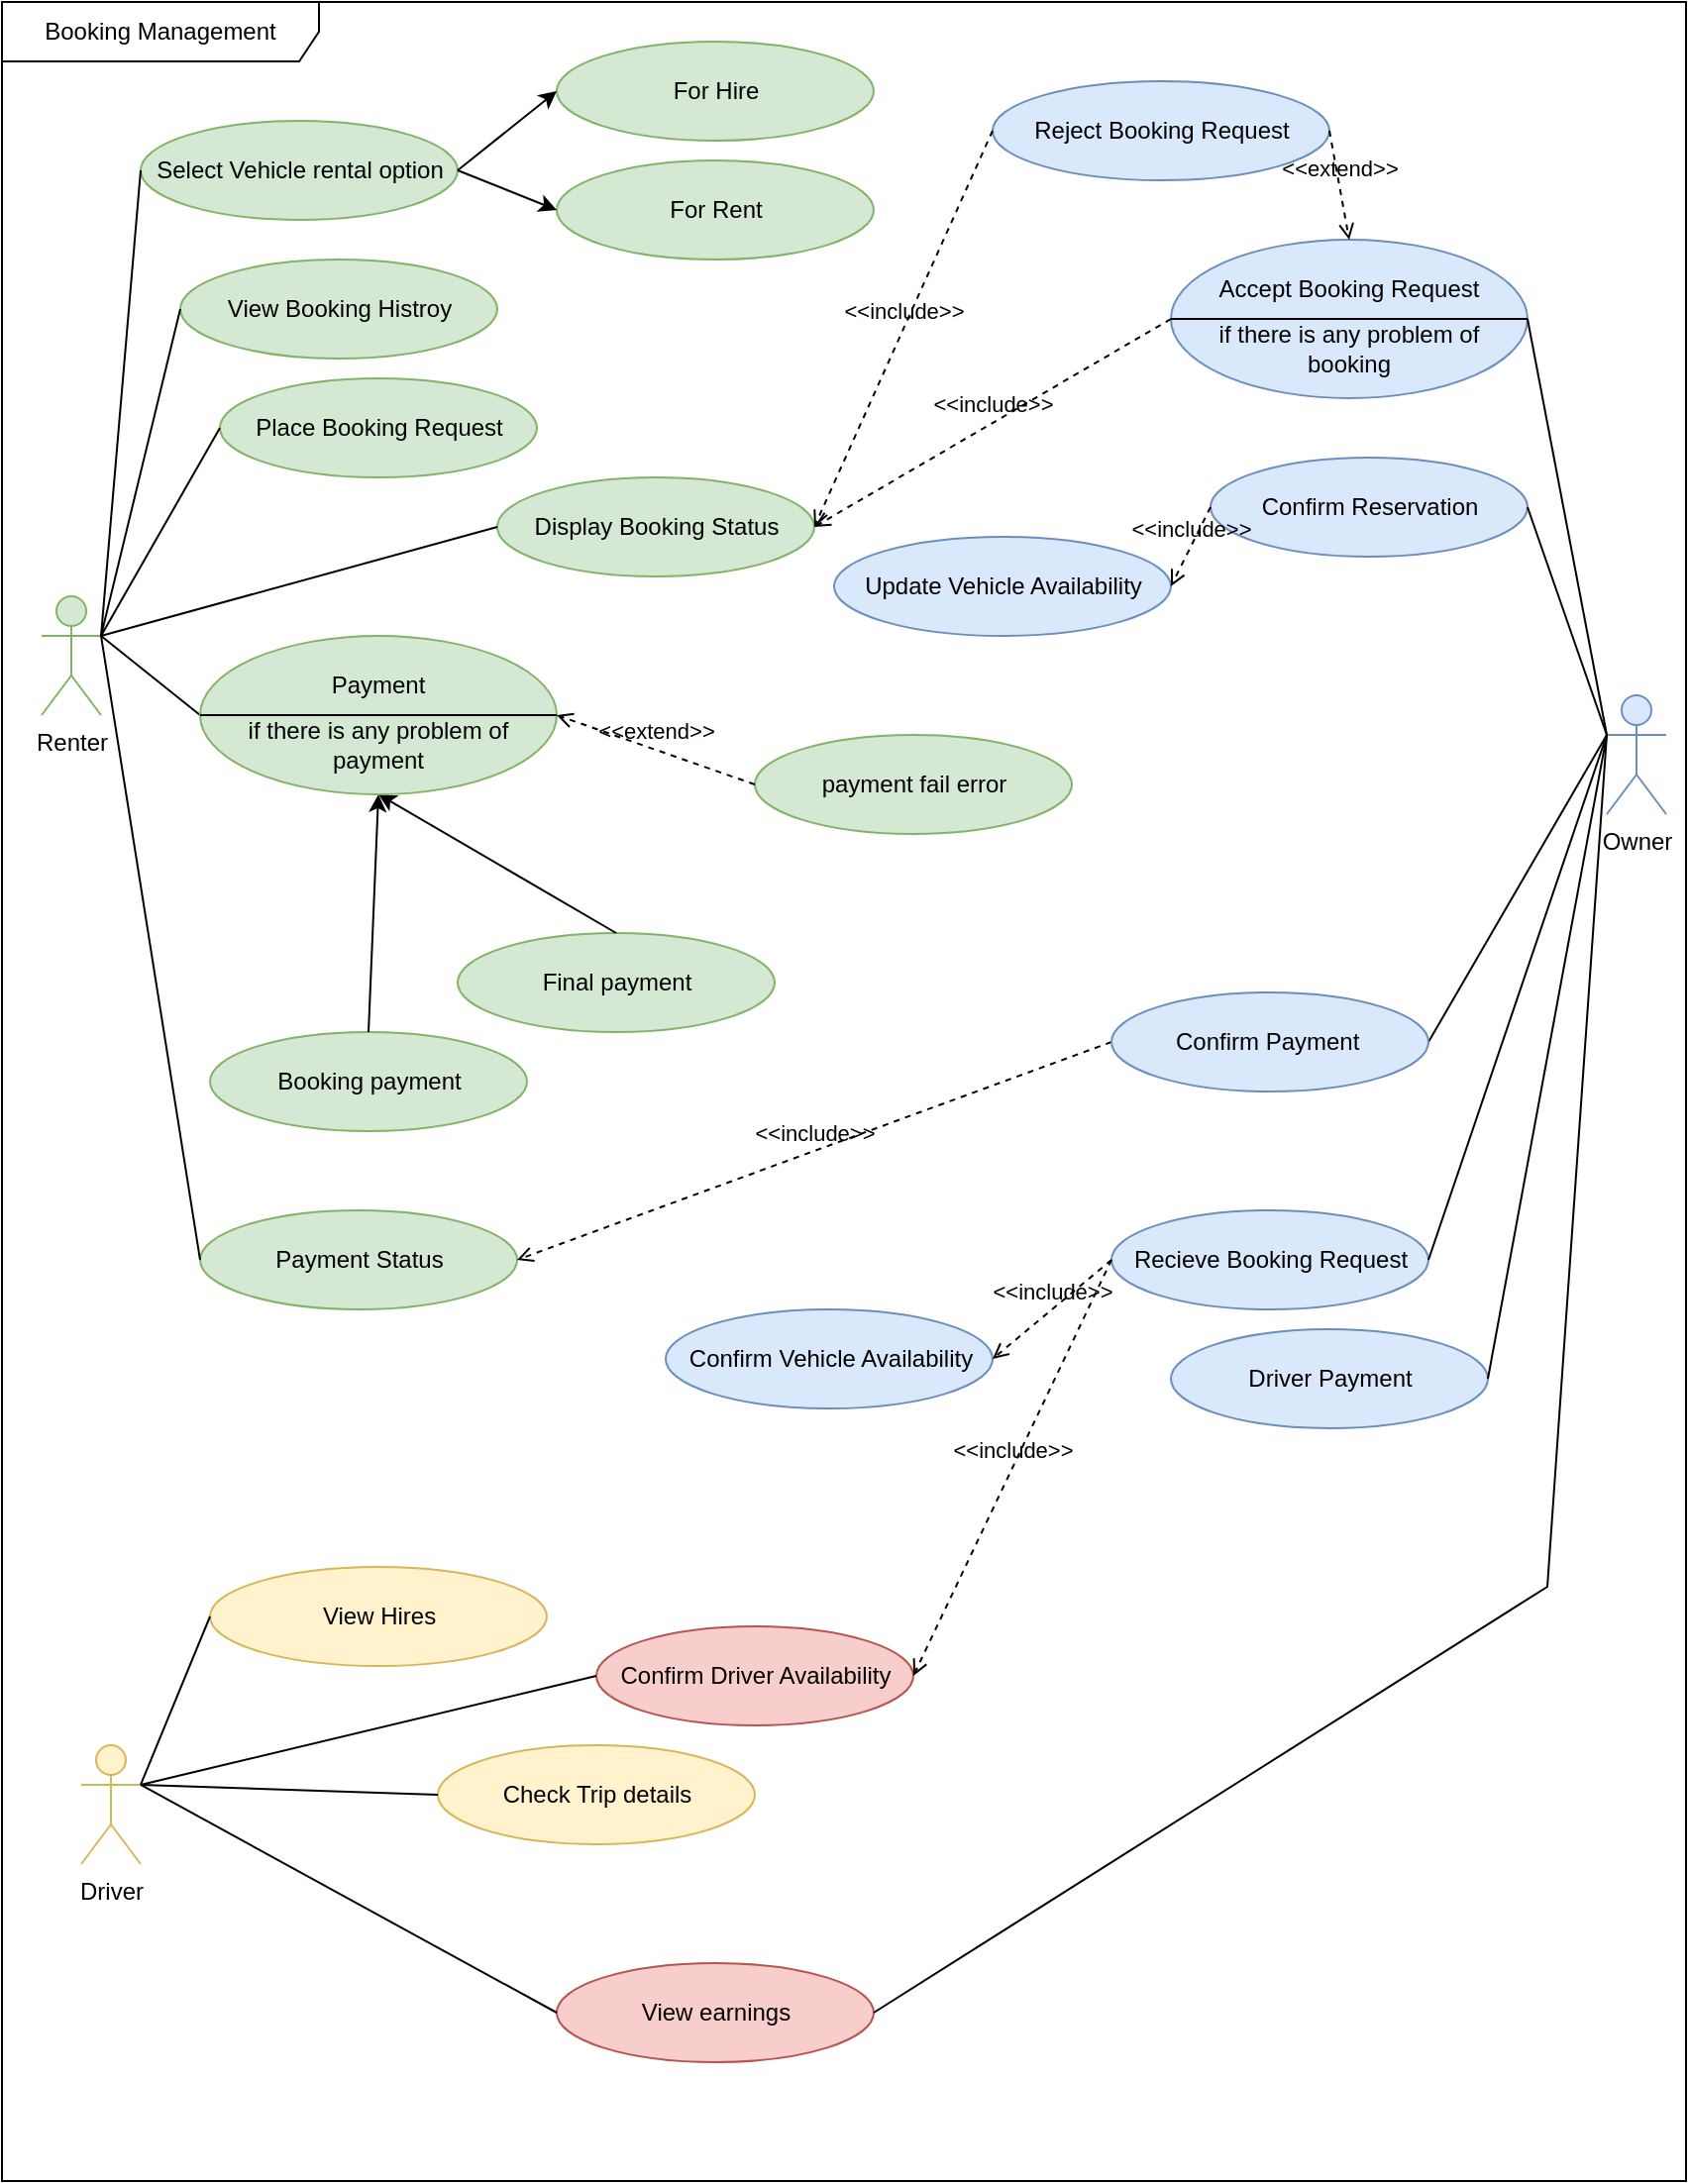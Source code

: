 <mxfile version="21.7.5" type="device">
  <diagram name="Page-1" id="izaGZLbTDicXnL1AUWoh">
    <mxGraphModel dx="3180" dy="866" grid="1" gridSize="10" guides="1" tooltips="1" connect="1" arrows="1" fold="1" page="1" pageScale="1" pageWidth="850" pageHeight="1100" math="0" shadow="0">
      <root>
        <mxCell id="0" />
        <mxCell id="1" parent="0" />
        <mxCell id="MxTg2UpBYjRjRhozJN8U-1" value="Renter" style="shape=umlActor;verticalLabelPosition=bottom;verticalAlign=top;html=1;outlineConnect=0;fillColor=#d5e8d4;strokeColor=#82b366;" parent="1" vertex="1">
          <mxGeometry x="-1680" y="300" width="30" height="60" as="geometry" />
        </mxCell>
        <mxCell id="MxTg2UpBYjRjRhozJN8U-2" value="Place Booking Request" style="shape=ellipse;container=1;horizontal=1;horizontalStack=0;resizeParent=1;resizeParentMax=0;resizeLast=0;html=1;dashed=0;collapsible=0;fillColor=#d5e8d4;strokeColor=#82b366;" parent="1" vertex="1">
          <mxGeometry x="-1590" y="190" width="160" height="50" as="geometry" />
        </mxCell>
        <mxCell id="MxTg2UpBYjRjRhozJN8U-10" value="" style="endArrow=none;html=1;rounded=0;exitX=1;exitY=0.333;exitDx=0;exitDy=0;exitPerimeter=0;entryX=0;entryY=0.5;entryDx=0;entryDy=0;" parent="1" source="MxTg2UpBYjRjRhozJN8U-1" target="MxTg2UpBYjRjRhozJN8U-2" edge="1">
          <mxGeometry width="50" height="50" relative="1" as="geometry">
            <mxPoint x="-1280" y="405" as="sourcePoint" />
            <mxPoint x="-1230" y="355" as="targetPoint" />
          </mxGeometry>
        </mxCell>
        <mxCell id="MxTg2UpBYjRjRhozJN8U-11" value="Owner" style="shape=umlActor;verticalLabelPosition=bottom;verticalAlign=top;html=1;outlineConnect=0;fillColor=#dae8fc;strokeColor=#6c8ebf;" parent="1" vertex="1">
          <mxGeometry x="-890" y="350" width="30" height="60" as="geometry" />
        </mxCell>
        <mxCell id="MxTg2UpBYjRjRhozJN8U-12" value="Recieve Booking Request" style="shape=ellipse;container=1;horizontal=1;horizontalStack=0;resizeParent=1;resizeParentMax=0;resizeLast=0;html=1;dashed=0;collapsible=0;fillColor=#dae8fc;strokeColor=#6c8ebf;" parent="1" vertex="1">
          <mxGeometry x="-1140" y="610" width="160" height="50" as="geometry" />
        </mxCell>
        <mxCell id="MxTg2UpBYjRjRhozJN8U-14" value="" style="endArrow=none;html=1;rounded=0;entryX=0;entryY=0.333;entryDx=0;entryDy=0;entryPerimeter=0;exitX=1;exitY=0.5;exitDx=0;exitDy=0;" parent="1" source="MxTg2UpBYjRjRhozJN8U-12" target="MxTg2UpBYjRjRhozJN8U-11" edge="1">
          <mxGeometry width="50" height="50" relative="1" as="geometry">
            <mxPoint x="-1070" y="535" as="sourcePoint" />
            <mxPoint x="-1020" y="485" as="targetPoint" />
          </mxGeometry>
        </mxCell>
        <mxCell id="MxTg2UpBYjRjRhozJN8U-15" value="Check Trip details" style="shape=ellipse;container=1;horizontal=1;horizontalStack=0;resizeParent=1;resizeParentMax=0;resizeLast=0;html=1;dashed=0;collapsible=0;fillColor=#fff2cc;strokeColor=#d6b656;" parent="1" vertex="1">
          <mxGeometry x="-1480" y="880" width="160" height="50" as="geometry" />
        </mxCell>
        <mxCell id="MxTg2UpBYjRjRhozJN8U-17" value="Confirm Vehicle Availability" style="shape=ellipse;container=1;horizontal=1;horizontalStack=0;resizeParent=1;resizeParentMax=0;resizeLast=0;html=1;dashed=0;collapsible=0;fillColor=#dae8fc;strokeColor=#6c8ebf;" parent="1" vertex="1">
          <mxGeometry x="-1365" y="660" width="165" height="50" as="geometry" />
        </mxCell>
        <mxCell id="MxTg2UpBYjRjRhozJN8U-21" value="&amp;lt;&amp;lt;include&amp;gt;&amp;gt;" style="html=1;verticalAlign=bottom;labelBackgroundColor=none;endArrow=open;endFill=0;dashed=1;rounded=0;entryX=1;entryY=0.5;entryDx=0;entryDy=0;exitX=0;exitY=0.5;exitDx=0;exitDy=0;" parent="1" source="MxTg2UpBYjRjRhozJN8U-12" target="MxTg2UpBYjRjRhozJN8U-17" edge="1">
          <mxGeometry width="160" relative="1" as="geometry">
            <mxPoint x="-1230" y="480" as="sourcePoint" />
            <mxPoint x="-1170" y="425" as="targetPoint" />
          </mxGeometry>
        </mxCell>
        <mxCell id="MxTg2UpBYjRjRhozJN8U-23" value="Confirm Driver Availability" style="shape=ellipse;container=1;horizontal=1;horizontalStack=0;resizeParent=1;resizeParentMax=0;resizeLast=0;html=1;dashed=0;collapsible=0;fillColor=#f8cecc;strokeColor=#b85450;" parent="1" vertex="1">
          <mxGeometry x="-1400" y="820" width="160" height="50" as="geometry" />
        </mxCell>
        <mxCell id="MxTg2UpBYjRjRhozJN8U-24" value="&amp;lt;&amp;lt;include&amp;gt;&amp;gt;" style="html=1;verticalAlign=bottom;labelBackgroundColor=none;endArrow=open;endFill=0;dashed=1;rounded=0;entryX=1;entryY=0.5;entryDx=0;entryDy=0;exitX=0;exitY=0.5;exitDx=0;exitDy=0;" parent="1" source="MxTg2UpBYjRjRhozJN8U-12" target="MxTg2UpBYjRjRhozJN8U-23" edge="1">
          <mxGeometry width="160" relative="1" as="geometry">
            <mxPoint x="-960" y="600" as="sourcePoint" />
            <mxPoint x="-1030" y="630" as="targetPoint" />
          </mxGeometry>
        </mxCell>
        <mxCell id="MxTg2UpBYjRjRhozJN8U-25" value="" style="shape=ellipse;container=1;horizontal=1;horizontalStack=0;resizeParent=1;resizeParentMax=0;resizeLast=0;html=1;dashed=0;collapsible=0;fillColor=#dae8fc;strokeColor=#6c8ebf;" parent="1" vertex="1">
          <mxGeometry x="-1110" y="120" width="180" height="80" as="geometry" />
        </mxCell>
        <mxCell id="MxTg2UpBYjRjRhozJN8U-27" value="Accept Booking Request" style="text;html=1;strokeColor=none;fillColor=none;align=center;verticalAlign=middle;whiteSpace=wrap;rounded=0;" parent="MxTg2UpBYjRjRhozJN8U-25" vertex="1">
          <mxGeometry x="15" y="10" width="150" height="30" as="geometry" />
        </mxCell>
        <mxCell id="MxTg2UpBYjRjRhozJN8U-29" value="if there is any problem of booking" style="text;html=1;strokeColor=none;fillColor=none;align=center;verticalAlign=middle;whiteSpace=wrap;rounded=0;" parent="MxTg2UpBYjRjRhozJN8U-25" vertex="1">
          <mxGeometry x="15" y="40" width="150" height="30" as="geometry" />
        </mxCell>
        <mxCell id="MxTg2UpBYjRjRhozJN8U-26" value="" style="endArrow=none;html=1;rounded=0;entryX=0;entryY=0.333;entryDx=0;entryDy=0;entryPerimeter=0;exitX=1;exitY=0.5;exitDx=0;exitDy=0;" parent="1" source="MxTg2UpBYjRjRhozJN8U-25" target="MxTg2UpBYjRjRhozJN8U-11" edge="1">
          <mxGeometry width="50" height="50" relative="1" as="geometry">
            <mxPoint x="-750" y="445" as="sourcePoint" />
            <mxPoint x="-1040" y="385" as="targetPoint" />
          </mxGeometry>
        </mxCell>
        <mxCell id="MxTg2UpBYjRjRhozJN8U-28" value="" style="endArrow=none;html=1;rounded=0;entryX=1;entryY=0.5;entryDx=0;entryDy=0;exitX=0;exitY=0.5;exitDx=0;exitDy=0;" parent="1" source="MxTg2UpBYjRjRhozJN8U-25" target="MxTg2UpBYjRjRhozJN8U-25" edge="1">
          <mxGeometry width="50" height="50" relative="1" as="geometry">
            <mxPoint x="-1270" y="130" as="sourcePoint" />
            <mxPoint x="-1220" y="80" as="targetPoint" />
          </mxGeometry>
        </mxCell>
        <mxCell id="MxTg2UpBYjRjRhozJN8U-30" value="Reject Booking Request" style="shape=ellipse;container=1;horizontal=1;horizontalStack=0;resizeParent=1;resizeParentMax=0;resizeLast=0;html=1;dashed=0;collapsible=0;fillColor=#dae8fc;strokeColor=#6c8ebf;" parent="1" vertex="1">
          <mxGeometry x="-1200" y="40" width="170" height="50" as="geometry" />
        </mxCell>
        <mxCell id="MxTg2UpBYjRjRhozJN8U-31" value="&amp;lt;&amp;lt;extend&amp;gt;&amp;gt;" style="html=1;verticalAlign=bottom;labelBackgroundColor=none;endArrow=open;endFill=0;dashed=1;rounded=0;entryX=0.5;entryY=0;entryDx=0;entryDy=0;exitX=1;exitY=0.5;exitDx=0;exitDy=0;" parent="1" source="MxTg2UpBYjRjRhozJN8U-30" target="MxTg2UpBYjRjRhozJN8U-25" edge="1">
          <mxGeometry width="160" relative="1" as="geometry">
            <mxPoint x="-1170" y="280" as="sourcePoint" />
            <mxPoint x="-1010" y="280" as="targetPoint" />
          </mxGeometry>
        </mxCell>
        <mxCell id="MxTg2UpBYjRjRhozJN8U-32" value="Display Booking Status" style="shape=ellipse;container=1;horizontal=1;horizontalStack=0;resizeParent=1;resizeParentMax=0;resizeLast=0;html=1;dashed=0;collapsible=0;fillColor=#d5e8d4;strokeColor=#82b366;" parent="1" vertex="1">
          <mxGeometry x="-1450" y="240" width="160" height="50" as="geometry" />
        </mxCell>
        <mxCell id="MxTg2UpBYjRjRhozJN8U-34" value="" style="endArrow=none;html=1;rounded=0;exitX=1;exitY=0.333;exitDx=0;exitDy=0;exitPerimeter=0;entryX=0;entryY=0.5;entryDx=0;entryDy=0;" parent="1" source="MxTg2UpBYjRjRhozJN8U-1" target="MxTg2UpBYjRjRhozJN8U-32" edge="1">
          <mxGeometry width="50" height="50" relative="1" as="geometry">
            <mxPoint x="-1640" y="330" as="sourcePoint" />
            <mxPoint x="-1570" y="330" as="targetPoint" />
          </mxGeometry>
        </mxCell>
        <mxCell id="MxTg2UpBYjRjRhozJN8U-37" value="" style="endArrow=none;html=1;rounded=0;exitX=1;exitY=0.333;exitDx=0;exitDy=0;exitPerimeter=0;entryX=0;entryY=0.5;entryDx=0;entryDy=0;" parent="1" source="MxTg2UpBYjRjRhozJN8U-1" target="Qgb-KHAjnE3yZhs6E9ZF-3" edge="1">
          <mxGeometry width="50" height="50" relative="1" as="geometry">
            <mxPoint x="-1640" y="330" as="sourcePoint" />
            <mxPoint x="-1600" y="375" as="targetPoint" />
          </mxGeometry>
        </mxCell>
        <mxCell id="MxTg2UpBYjRjRhozJN8U-38" value="Confirm Reservation" style="shape=ellipse;container=1;horizontal=1;horizontalStack=0;resizeParent=1;resizeParentMax=0;resizeLast=0;html=1;dashed=0;collapsible=0;fillColor=#dae8fc;strokeColor=#6c8ebf;" parent="1" vertex="1">
          <mxGeometry x="-1090" y="230" width="160" height="50" as="geometry" />
        </mxCell>
        <mxCell id="MxTg2UpBYjRjRhozJN8U-39" value="" style="endArrow=none;html=1;rounded=0;entryX=0;entryY=0.333;entryDx=0;entryDy=0;entryPerimeter=0;exitX=1;exitY=0.5;exitDx=0;exitDy=0;" parent="1" source="MxTg2UpBYjRjRhozJN8U-38" target="MxTg2UpBYjRjRhozJN8U-11" edge="1">
          <mxGeometry width="50" height="50" relative="1" as="geometry">
            <mxPoint x="-740" y="465" as="sourcePoint" />
            <mxPoint x="-710" y="455" as="targetPoint" />
          </mxGeometry>
        </mxCell>
        <mxCell id="MxTg2UpBYjRjRhozJN8U-40" value="Update Vehicle Availability" style="shape=ellipse;container=1;horizontal=1;horizontalStack=0;resizeParent=1;resizeParentMax=0;resizeLast=0;html=1;dashed=0;collapsible=0;fillColor=#dae8fc;strokeColor=#6c8ebf;" parent="1" vertex="1">
          <mxGeometry x="-1280" y="270" width="170" height="50" as="geometry" />
        </mxCell>
        <mxCell id="MxTg2UpBYjRjRhozJN8U-41" value="&amp;lt;&amp;lt;include&amp;gt;&amp;gt;" style="html=1;verticalAlign=bottom;labelBackgroundColor=none;endArrow=open;endFill=0;dashed=1;rounded=0;entryX=1;entryY=0.5;entryDx=0;entryDy=0;exitX=0;exitY=0.5;exitDx=0;exitDy=0;" parent="1" source="MxTg2UpBYjRjRhozJN8U-38" target="MxTg2UpBYjRjRhozJN8U-40" edge="1">
          <mxGeometry width="160" relative="1" as="geometry">
            <mxPoint x="-1050" y="175" as="sourcePoint" />
            <mxPoint x="-1150" y="205" as="targetPoint" />
          </mxGeometry>
        </mxCell>
        <mxCell id="MxTg2UpBYjRjRhozJN8U-42" value="View Booking Histroy" style="shape=ellipse;container=1;horizontal=1;horizontalStack=0;resizeParent=1;resizeParentMax=0;resizeLast=0;html=1;dashed=0;collapsible=0;fillColor=#d5e8d4;strokeColor=#82b366;" parent="1" vertex="1">
          <mxGeometry x="-1610" y="130" width="160" height="50" as="geometry" />
        </mxCell>
        <mxCell id="OZ8z8A9X4wpdjpOqCHh4-1" value="" style="endArrow=none;html=1;rounded=0;exitX=1;exitY=0.333;exitDx=0;exitDy=0;exitPerimeter=0;entryX=0;entryY=0.5;entryDx=0;entryDy=0;" parent="1" source="MxTg2UpBYjRjRhozJN8U-1" target="MxTg2UpBYjRjRhozJN8U-42" edge="1">
          <mxGeometry width="50" height="50" relative="1" as="geometry">
            <mxPoint x="-1640" y="330" as="sourcePoint" />
            <mxPoint x="-1560" y="330" as="targetPoint" />
          </mxGeometry>
        </mxCell>
        <mxCell id="OZ8z8A9X4wpdjpOqCHh4-3" value="Driver&lt;br&gt;" style="shape=umlActor;verticalLabelPosition=bottom;verticalAlign=top;html=1;outlineConnect=0;fillColor=#fff2cc;strokeColor=#d6b656;" parent="1" vertex="1">
          <mxGeometry x="-1660" y="880" width="30" height="60" as="geometry" />
        </mxCell>
        <mxCell id="OZ8z8A9X4wpdjpOqCHh4-4" value="View Hires" style="shape=ellipse;container=1;horizontal=1;horizontalStack=0;resizeParent=1;resizeParentMax=0;resizeLast=0;html=1;dashed=0;collapsible=0;fillColor=#fff2cc;strokeColor=#d6b656;" parent="1" vertex="1">
          <mxGeometry x="-1595" y="790" width="170" height="50" as="geometry" />
        </mxCell>
        <mxCell id="OZ8z8A9X4wpdjpOqCHh4-5" value="" style="endArrow=none;html=1;rounded=0;exitX=1;exitY=0.333;exitDx=0;exitDy=0;exitPerimeter=0;entryX=0;entryY=0.5;entryDx=0;entryDy=0;" parent="1" source="OZ8z8A9X4wpdjpOqCHh4-3" target="OZ8z8A9X4wpdjpOqCHh4-4" edge="1">
          <mxGeometry width="50" height="50" relative="1" as="geometry">
            <mxPoint x="-1160" y="730" as="sourcePoint" />
            <mxPoint x="-1110" y="680" as="targetPoint" />
          </mxGeometry>
        </mxCell>
        <mxCell id="OZ8z8A9X4wpdjpOqCHh4-6" value="" style="endArrow=none;html=1;rounded=0;entryX=0;entryY=0.5;entryDx=0;entryDy=0;exitX=1;exitY=0.333;exitDx=0;exitDy=0;exitPerimeter=0;" parent="1" source="OZ8z8A9X4wpdjpOqCHh4-3" target="MxTg2UpBYjRjRhozJN8U-23" edge="1">
          <mxGeometry width="50" height="50" relative="1" as="geometry">
            <mxPoint x="-1650" y="980" as="sourcePoint" />
            <mxPoint x="-1570" y="885" as="targetPoint" />
          </mxGeometry>
        </mxCell>
        <mxCell id="OZ8z8A9X4wpdjpOqCHh4-7" value="" style="endArrow=none;html=1;rounded=0;exitX=1;exitY=0.333;exitDx=0;exitDy=0;exitPerimeter=0;entryX=0;entryY=0.5;entryDx=0;entryDy=0;" parent="1" source="OZ8z8A9X4wpdjpOqCHh4-3" target="MxTg2UpBYjRjRhozJN8U-15" edge="1">
          <mxGeometry width="50" height="50" relative="1" as="geometry">
            <mxPoint x="-1640" y="990" as="sourcePoint" />
            <mxPoint x="-1570" y="885" as="targetPoint" />
          </mxGeometry>
        </mxCell>
        <mxCell id="OZ8z8A9X4wpdjpOqCHh4-8" value="View earnings" style="shape=ellipse;container=1;horizontal=1;horizontalStack=0;resizeParent=1;resizeParentMax=0;resizeLast=0;html=1;dashed=0;collapsible=0;fillColor=#f8cecc;strokeColor=#b85450;" parent="1" vertex="1">
          <mxGeometry x="-1420" y="990" width="160" height="50" as="geometry" />
        </mxCell>
        <mxCell id="OZ8z8A9X4wpdjpOqCHh4-9" value="" style="endArrow=none;html=1;rounded=0;exitX=1;exitY=0.333;exitDx=0;exitDy=0;exitPerimeter=0;entryX=0;entryY=0.5;entryDx=0;entryDy=0;" parent="1" source="OZ8z8A9X4wpdjpOqCHh4-3" target="OZ8z8A9X4wpdjpOqCHh4-8" edge="1">
          <mxGeometry width="50" height="50" relative="1" as="geometry">
            <mxPoint x="-1580" y="720" as="sourcePoint" />
            <mxPoint x="-1510" y="615" as="targetPoint" />
            <Array as="points" />
          </mxGeometry>
        </mxCell>
        <mxCell id="OZ8z8A9X4wpdjpOqCHh4-11" value="" style="endArrow=none;html=1;rounded=0;entryX=0;entryY=0.333;entryDx=0;entryDy=0;entryPerimeter=0;exitX=1;exitY=0.5;exitDx=0;exitDy=0;" parent="1" source="OZ8z8A9X4wpdjpOqCHh4-8" target="MxTg2UpBYjRjRhozJN8U-11" edge="1">
          <mxGeometry width="50" height="50" relative="1" as="geometry">
            <mxPoint x="-1180" y="655" as="sourcePoint" />
            <mxPoint x="-1130" y="605" as="targetPoint" />
            <Array as="points">
              <mxPoint x="-920" y="800" />
            </Array>
          </mxGeometry>
        </mxCell>
        <mxCell id="OZ8z8A9X4wpdjpOqCHh4-17" value="" style="endArrow=none;html=1;rounded=0;entryX=0;entryY=0.333;entryDx=0;entryDy=0;entryPerimeter=0;exitX=1;exitY=0.5;exitDx=0;exitDy=0;" parent="1" source="Qgb-KHAjnE3yZhs6E9ZF-2" target="MxTg2UpBYjRjRhozJN8U-11" edge="1">
          <mxGeometry width="50" height="50" relative="1" as="geometry">
            <mxPoint x="-1060" y="390" as="sourcePoint" />
            <mxPoint x="-710" y="455" as="targetPoint" />
          </mxGeometry>
        </mxCell>
        <mxCell id="OZ8z8A9X4wpdjpOqCHh4-18" value="Select Vehicle rental option" style="shape=ellipse;container=1;horizontal=1;horizontalStack=0;resizeParent=1;resizeParentMax=0;resizeLast=0;html=1;dashed=0;collapsible=0;fillColor=#d5e8d4;strokeColor=#82b366;" parent="1" vertex="1">
          <mxGeometry x="-1630" y="60" width="160" height="50" as="geometry" />
        </mxCell>
        <mxCell id="OZ8z8A9X4wpdjpOqCHh4-19" value="" style="endArrow=none;html=1;rounded=0;entryX=0;entryY=0.5;entryDx=0;entryDy=0;exitX=1;exitY=0.333;exitDx=0;exitDy=0;exitPerimeter=0;" parent="1" source="MxTg2UpBYjRjRhozJN8U-1" target="OZ8z8A9X4wpdjpOqCHh4-18" edge="1">
          <mxGeometry width="50" height="50" relative="1" as="geometry">
            <mxPoint x="-1650" y="330" as="sourcePoint" />
            <mxPoint x="-1540" y="255" as="targetPoint" />
          </mxGeometry>
        </mxCell>
        <mxCell id="b2470x2wIgRIDRXQbqAv-1" value="For Hire" style="shape=ellipse;container=1;horizontal=1;horizontalStack=0;resizeParent=1;resizeParentMax=0;resizeLast=0;html=1;dashed=0;collapsible=0;fillColor=#d5e8d4;strokeColor=#82b366;" parent="1" vertex="1">
          <mxGeometry x="-1420" y="20" width="160" height="50" as="geometry" />
        </mxCell>
        <mxCell id="b2470x2wIgRIDRXQbqAv-2" value="For Rent" style="shape=ellipse;container=1;horizontal=1;horizontalStack=0;resizeParent=1;resizeParentMax=0;resizeLast=0;html=1;dashed=0;collapsible=0;fillColor=#d5e8d4;strokeColor=#82b366;" parent="1" vertex="1">
          <mxGeometry x="-1420" y="80" width="160" height="50" as="geometry" />
        </mxCell>
        <mxCell id="b2470x2wIgRIDRXQbqAv-4" value="" style="endArrow=classic;html=1;rounded=0;entryX=0;entryY=0.5;entryDx=0;entryDy=0;exitX=1;exitY=0.5;exitDx=0;exitDy=0;" parent="1" source="OZ8z8A9X4wpdjpOqCHh4-18" target="b2470x2wIgRIDRXQbqAv-1" edge="1">
          <mxGeometry width="50" height="50" relative="1" as="geometry">
            <mxPoint x="-1240" y="320" as="sourcePoint" />
            <mxPoint x="-1190" y="270" as="targetPoint" />
          </mxGeometry>
        </mxCell>
        <mxCell id="b2470x2wIgRIDRXQbqAv-5" value="" style="endArrow=classic;html=1;rounded=0;entryX=0;entryY=0.5;entryDx=0;entryDy=0;exitX=1;exitY=0.5;exitDx=0;exitDy=0;" parent="1" source="OZ8z8A9X4wpdjpOqCHh4-18" target="b2470x2wIgRIDRXQbqAv-2" edge="1">
          <mxGeometry width="50" height="50" relative="1" as="geometry">
            <mxPoint x="-1300" y="225" as="sourcePoint" />
            <mxPoint x="-1190" y="195" as="targetPoint" />
          </mxGeometry>
        </mxCell>
        <mxCell id="upoI_QPh7iDodcM_ElbA-3" value="Booking payment" style="shape=ellipse;container=1;horizontal=1;horizontalStack=0;resizeParent=1;resizeParentMax=0;resizeLast=0;html=1;dashed=0;collapsible=0;fillColor=#d5e8d4;strokeColor=#82b366;" parent="1" vertex="1">
          <mxGeometry x="-1595" y="520" width="160" height="50" as="geometry" />
        </mxCell>
        <mxCell id="upoI_QPh7iDodcM_ElbA-4" value="Final payment" style="shape=ellipse;container=1;horizontal=1;horizontalStack=0;resizeParent=1;resizeParentMax=0;resizeLast=0;html=1;dashed=0;collapsible=0;fillColor=#d5e8d4;strokeColor=#82b366;" parent="1" vertex="1">
          <mxGeometry x="-1470" y="470" width="160" height="50" as="geometry" />
        </mxCell>
        <mxCell id="upoI_QPh7iDodcM_ElbA-5" value="" style="endArrow=classic;html=1;rounded=0;entryX=0.5;entryY=1;entryDx=0;entryDy=0;exitX=0.5;exitY=0;exitDx=0;exitDy=0;" parent="1" source="upoI_QPh7iDodcM_ElbA-3" target="Qgb-KHAjnE3yZhs6E9ZF-3" edge="1">
          <mxGeometry width="50" height="50" relative="1" as="geometry">
            <mxPoint x="-1380" y="195" as="sourcePoint" />
            <mxPoint x="-1520" y="400" as="targetPoint" />
          </mxGeometry>
        </mxCell>
        <mxCell id="upoI_QPh7iDodcM_ElbA-6" value="" style="endArrow=classic;html=1;rounded=0;entryX=0.5;entryY=1;entryDx=0;entryDy=0;exitX=0.5;exitY=0;exitDx=0;exitDy=0;" parent="1" source="upoI_QPh7iDodcM_ElbA-4" target="Qgb-KHAjnE3yZhs6E9ZF-3" edge="1">
          <mxGeometry width="50" height="50" relative="1" as="geometry">
            <mxPoint x="-1500" y="515" as="sourcePoint" />
            <mxPoint x="-1520" y="400" as="targetPoint" />
          </mxGeometry>
        </mxCell>
        <mxCell id="upoI_QPh7iDodcM_ElbA-8" value="Payment Status" style="shape=ellipse;container=1;horizontal=1;horizontalStack=0;resizeParent=1;resizeParentMax=0;resizeLast=0;html=1;dashed=0;collapsible=0;fillColor=#d5e8d4;strokeColor=#82b366;" parent="1" vertex="1">
          <mxGeometry x="-1600" y="610" width="160" height="50" as="geometry" />
        </mxCell>
        <mxCell id="upoI_QPh7iDodcM_ElbA-14" value="" style="endArrow=none;html=1;rounded=0;exitX=1;exitY=0.333;exitDx=0;exitDy=0;exitPerimeter=0;entryX=0;entryY=0.5;entryDx=0;entryDy=0;" parent="1" source="MxTg2UpBYjRjRhozJN8U-1" target="upoI_QPh7iDodcM_ElbA-8" edge="1">
          <mxGeometry width="50" height="50" relative="1" as="geometry">
            <mxPoint x="-1640" y="330" as="sourcePoint" />
            <mxPoint x="-1540" y="445" as="targetPoint" />
            <Array as="points" />
          </mxGeometry>
        </mxCell>
        <mxCell id="upoI_QPh7iDodcM_ElbA-15" value="&amp;lt;&amp;lt;include&amp;gt;&amp;gt;" style="html=1;verticalAlign=bottom;labelBackgroundColor=none;endArrow=open;endFill=0;dashed=1;rounded=0;entryX=1;entryY=0.5;entryDx=0;entryDy=0;exitX=0;exitY=0.5;exitDx=0;exitDy=0;" parent="1" source="Qgb-KHAjnE3yZhs6E9ZF-2" target="upoI_QPh7iDodcM_ElbA-8" edge="1">
          <mxGeometry width="160" relative="1" as="geometry">
            <mxPoint x="-1240.0" y="390" as="sourcePoint" />
            <mxPoint x="-1060" y="435" as="targetPoint" />
            <Array as="points" />
          </mxGeometry>
        </mxCell>
        <mxCell id="upoI_QPh7iDodcM_ElbA-16" value="&amp;lt;&amp;lt;include&amp;gt;&amp;gt;" style="html=1;verticalAlign=bottom;labelBackgroundColor=none;endArrow=open;endFill=0;dashed=1;rounded=0;entryX=1;entryY=0.5;entryDx=0;entryDy=0;exitX=0;exitY=0.5;exitDx=0;exitDy=0;" parent="1" source="MxTg2UpBYjRjRhozJN8U-25" target="MxTg2UpBYjRjRhozJN8U-32" edge="1">
          <mxGeometry width="160" relative="1" as="geometry">
            <mxPoint x="-940" y="425" as="sourcePoint" />
            <mxPoint x="-1060" y="435" as="targetPoint" />
          </mxGeometry>
        </mxCell>
        <mxCell id="upoI_QPh7iDodcM_ElbA-17" value="&amp;lt;&amp;lt;include&amp;gt;&amp;gt;" style="html=1;verticalAlign=bottom;labelBackgroundColor=none;endArrow=open;endFill=0;dashed=1;rounded=0;entryX=1;entryY=0.5;entryDx=0;entryDy=0;exitX=0;exitY=0.5;exitDx=0;exitDy=0;" parent="1" source="MxTg2UpBYjRjRhozJN8U-30" target="MxTg2UpBYjRjRhozJN8U-32" edge="1">
          <mxGeometry width="160" relative="1" as="geometry">
            <mxPoint x="-950" y="350" as="sourcePoint" />
            <mxPoint x="-1180" y="220" as="targetPoint" />
          </mxGeometry>
        </mxCell>
        <mxCell id="upoI_QPh7iDodcM_ElbA-19" value="Driver Payment" style="shape=ellipse;container=1;horizontal=1;horizontalStack=0;resizeParent=1;resizeParentMax=0;resizeLast=0;html=1;dashed=0;collapsible=0;fillColor=#dae8fc;strokeColor=#6c8ebf;" parent="1" vertex="1">
          <mxGeometry x="-1110" y="670" width="160" height="50" as="geometry" />
        </mxCell>
        <mxCell id="upoI_QPh7iDodcM_ElbA-20" value="" style="endArrow=none;html=1;rounded=0;entryX=0;entryY=0.333;entryDx=0;entryDy=0;entryPerimeter=0;exitX=1;exitY=0.5;exitDx=0;exitDy=0;" parent="1" source="upoI_QPh7iDodcM_ElbA-19" target="MxTg2UpBYjRjRhozJN8U-11" edge="1">
          <mxGeometry width="50" height="50" relative="1" as="geometry">
            <mxPoint x="-790" y="615" as="sourcePoint" />
            <mxPoint x="-660" y="455" as="targetPoint" />
          </mxGeometry>
        </mxCell>
        <mxCell id="Qgb-KHAjnE3yZhs6E9ZF-2" value="Confirm Payment&amp;nbsp;" style="shape=ellipse;container=1;horizontal=1;horizontalStack=0;resizeParent=1;resizeParentMax=0;resizeLast=0;html=1;dashed=0;collapsible=0;fillColor=#dae8fc;strokeColor=#6c8ebf;" vertex="1" parent="1">
          <mxGeometry x="-1140" y="500" width="160" height="50" as="geometry" />
        </mxCell>
        <mxCell id="Qgb-KHAjnE3yZhs6E9ZF-3" value="" style="shape=ellipse;container=1;horizontal=1;horizontalStack=0;resizeParent=1;resizeParentMax=0;resizeLast=0;html=1;dashed=0;collapsible=0;fillColor=#d5e8d4;strokeColor=#82b366;" vertex="1" parent="1">
          <mxGeometry x="-1600" y="320" width="180" height="80" as="geometry" />
        </mxCell>
        <mxCell id="Qgb-KHAjnE3yZhs6E9ZF-4" value="Payment" style="text;html=1;strokeColor=none;fillColor=none;align=center;verticalAlign=middle;whiteSpace=wrap;rounded=0;" vertex="1" parent="Qgb-KHAjnE3yZhs6E9ZF-3">
          <mxGeometry x="15" y="10" width="150" height="30" as="geometry" />
        </mxCell>
        <mxCell id="Qgb-KHAjnE3yZhs6E9ZF-5" value="if there is any problem of payment" style="text;html=1;strokeColor=none;fillColor=none;align=center;verticalAlign=middle;whiteSpace=wrap;rounded=0;" vertex="1" parent="Qgb-KHAjnE3yZhs6E9ZF-3">
          <mxGeometry x="15" y="40" width="150" height="30" as="geometry" />
        </mxCell>
        <mxCell id="Qgb-KHAjnE3yZhs6E9ZF-6" value="" style="endArrow=none;html=1;rounded=0;entryX=1;entryY=0.5;entryDx=0;entryDy=0;exitX=0;exitY=0.5;exitDx=0;exitDy=0;" edge="1" parent="1" source="Qgb-KHAjnE3yZhs6E9ZF-3" target="Qgb-KHAjnE3yZhs6E9ZF-3">
          <mxGeometry width="50" height="50" relative="1" as="geometry">
            <mxPoint x="-1760" y="330" as="sourcePoint" />
            <mxPoint x="-1710" y="280" as="targetPoint" />
          </mxGeometry>
        </mxCell>
        <mxCell id="Qgb-KHAjnE3yZhs6E9ZF-8" value="payment fail error" style="shape=ellipse;container=1;horizontal=1;horizontalStack=0;resizeParent=1;resizeParentMax=0;resizeLast=0;html=1;dashed=0;collapsible=0;fillColor=#d5e8d4;strokeColor=#82b366;" vertex="1" parent="1">
          <mxGeometry x="-1320" y="370" width="160" height="50" as="geometry" />
        </mxCell>
        <mxCell id="Qgb-KHAjnE3yZhs6E9ZF-9" value="&amp;lt;&amp;lt;extend&amp;gt;&amp;gt;" style="html=1;verticalAlign=bottom;labelBackgroundColor=none;endArrow=open;endFill=0;dashed=1;rounded=0;entryX=1;entryY=0.5;entryDx=0;entryDy=0;exitX=0;exitY=0.5;exitDx=0;exitDy=0;" edge="1" parent="1" source="Qgb-KHAjnE3yZhs6E9ZF-8" target="Qgb-KHAjnE3yZhs6E9ZF-3">
          <mxGeometry width="160" relative="1" as="geometry">
            <mxPoint x="-1020" y="75" as="sourcePoint" />
            <mxPoint x="-1010" y="130" as="targetPoint" />
          </mxGeometry>
        </mxCell>
        <mxCell id="Qgb-KHAjnE3yZhs6E9ZF-10" value="Booking Management" style="shape=umlFrame;whiteSpace=wrap;html=1;pointerEvents=0;recursiveResize=0;container=1;collapsible=0;width=160;" vertex="1" parent="1">
          <mxGeometry x="-1700" width="850" height="1100" as="geometry" />
        </mxCell>
      </root>
    </mxGraphModel>
  </diagram>
</mxfile>
